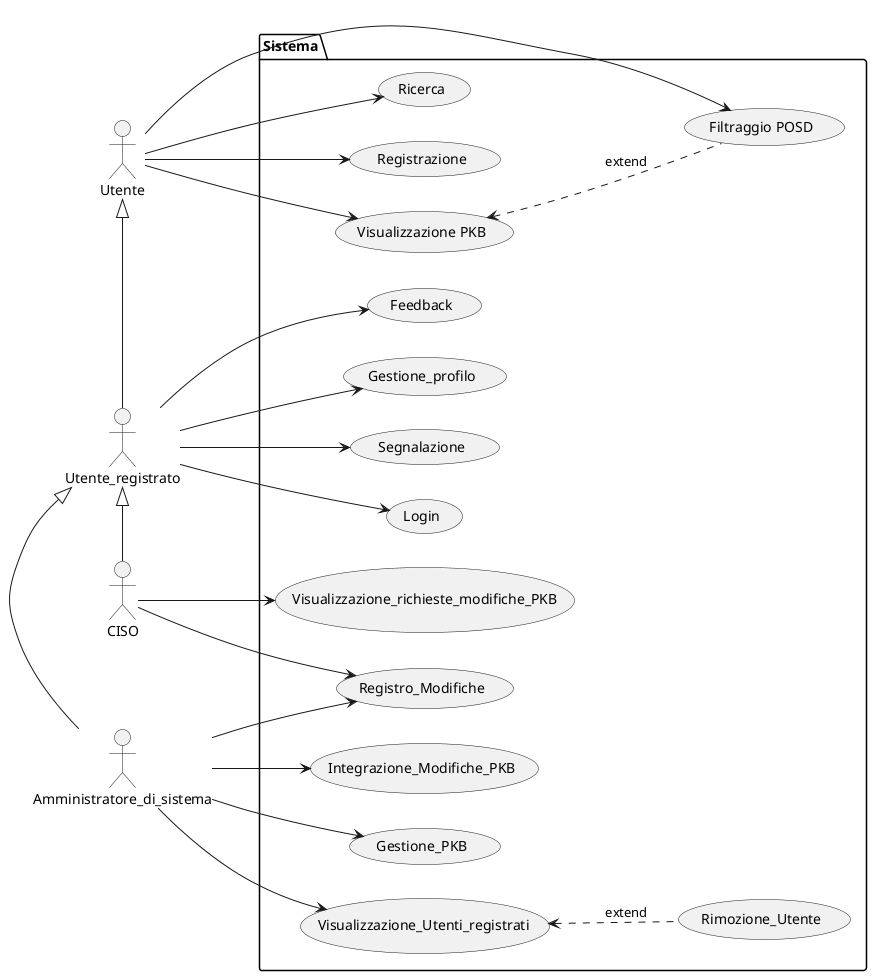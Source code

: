 @startuml
left to right direction
package "Sistema" as Blackbox {
  (Registrazione)
  (Visualizzazione PKB)
  (Filtraggio POSD)
  (Ricerca)
  (Segnalazione)
  (Login)
  (Feedback)
  (Gestione_profilo)
  (Visualizzazione_richieste_modifiche_PKB)
  (Registro_Modifiche)
  (Integrazione_Modifiche_PKB)
  (Gestione_PKB)
  (Visualizzazione_Utenti_registrati)
  (Rimozione_Utente)
}

actor Utente
actor Utente_registrato
actor Amministratore_di_sistema
actor CISO


Utente <|- Utente_registrato
Utente_registrato <|-Amministratore_di_sistema
Utente_registrato <|-CISO


Utente-->(Filtraggio POSD)
(Visualizzazione PKB)<..(Filtraggio POSD):extend
Utente --> (Registrazione)
Utente --> (Visualizzazione PKB)
Utente --> (Ricerca)

Utente_registrato-->(Segnalazione)
Utente_registrato-->(Login)
Utente_registrato-->(Feedback)
Utente_registrato-->(Gestione_profilo)


Amministratore_di_sistema-->  (Registro_Modifiche)
Amministratore_di_sistema-->(Visualizzazione_Utenti_registrati)
(Visualizzazione_Utenti_registrati)<..(Rimozione_Utente):extend
Amministratore_di_sistema-->(Gestione_PKB)
Amministratore_di_sistema-->(Integrazione_Modifiche_PKB)

CISO-->(Registro_Modifiche)
CISO-->  (Visualizzazione_richieste_modifiche_PKB)



@enduml
